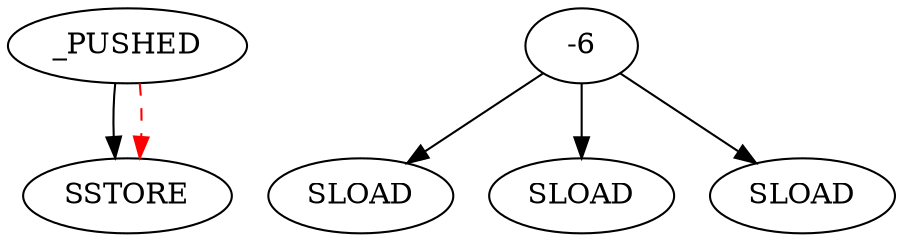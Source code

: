 // TEST
digraph {
	n4 [label=SSTORE shape=oval]
	n0 [label=_PUSHED shape=oval]
	n2 [label=SLOAD shape=oval]
	n3 [label=SLOAD shape=oval]
	n1 [label=SLOAD shape=oval]
	n0 -> n4 [label="" color="" style=solid]
	n0 -> n4 [label="" color=red style=dashed]
	-6 -> n2 [label="" color="" style=solid]
	-6 -> n3 [label="" color="" style=solid]
	-6 -> n1 [label="" color="" style=solid]
}
